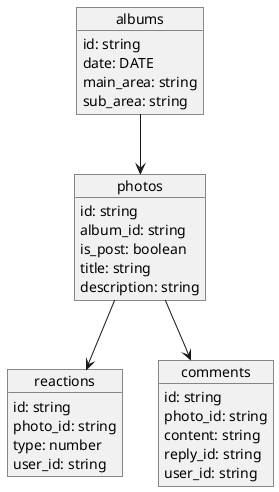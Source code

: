 @startuml

object albums {
  id: string
  date: DATE
  main_area: string
  sub_area: string
}

object photos {
  id: string
  album_id: string
  is_post: boolean
  title: string
  description: string
}

object reactions {
  id: string
  photo_id: string
  type: number
  user_id: string
}

object comments {
  id: string
  photo_id: string
  content: string
  reply_id: string
  user_id: string
}

albums --> photos
photos --> reactions
photos --> comments

@enduml
